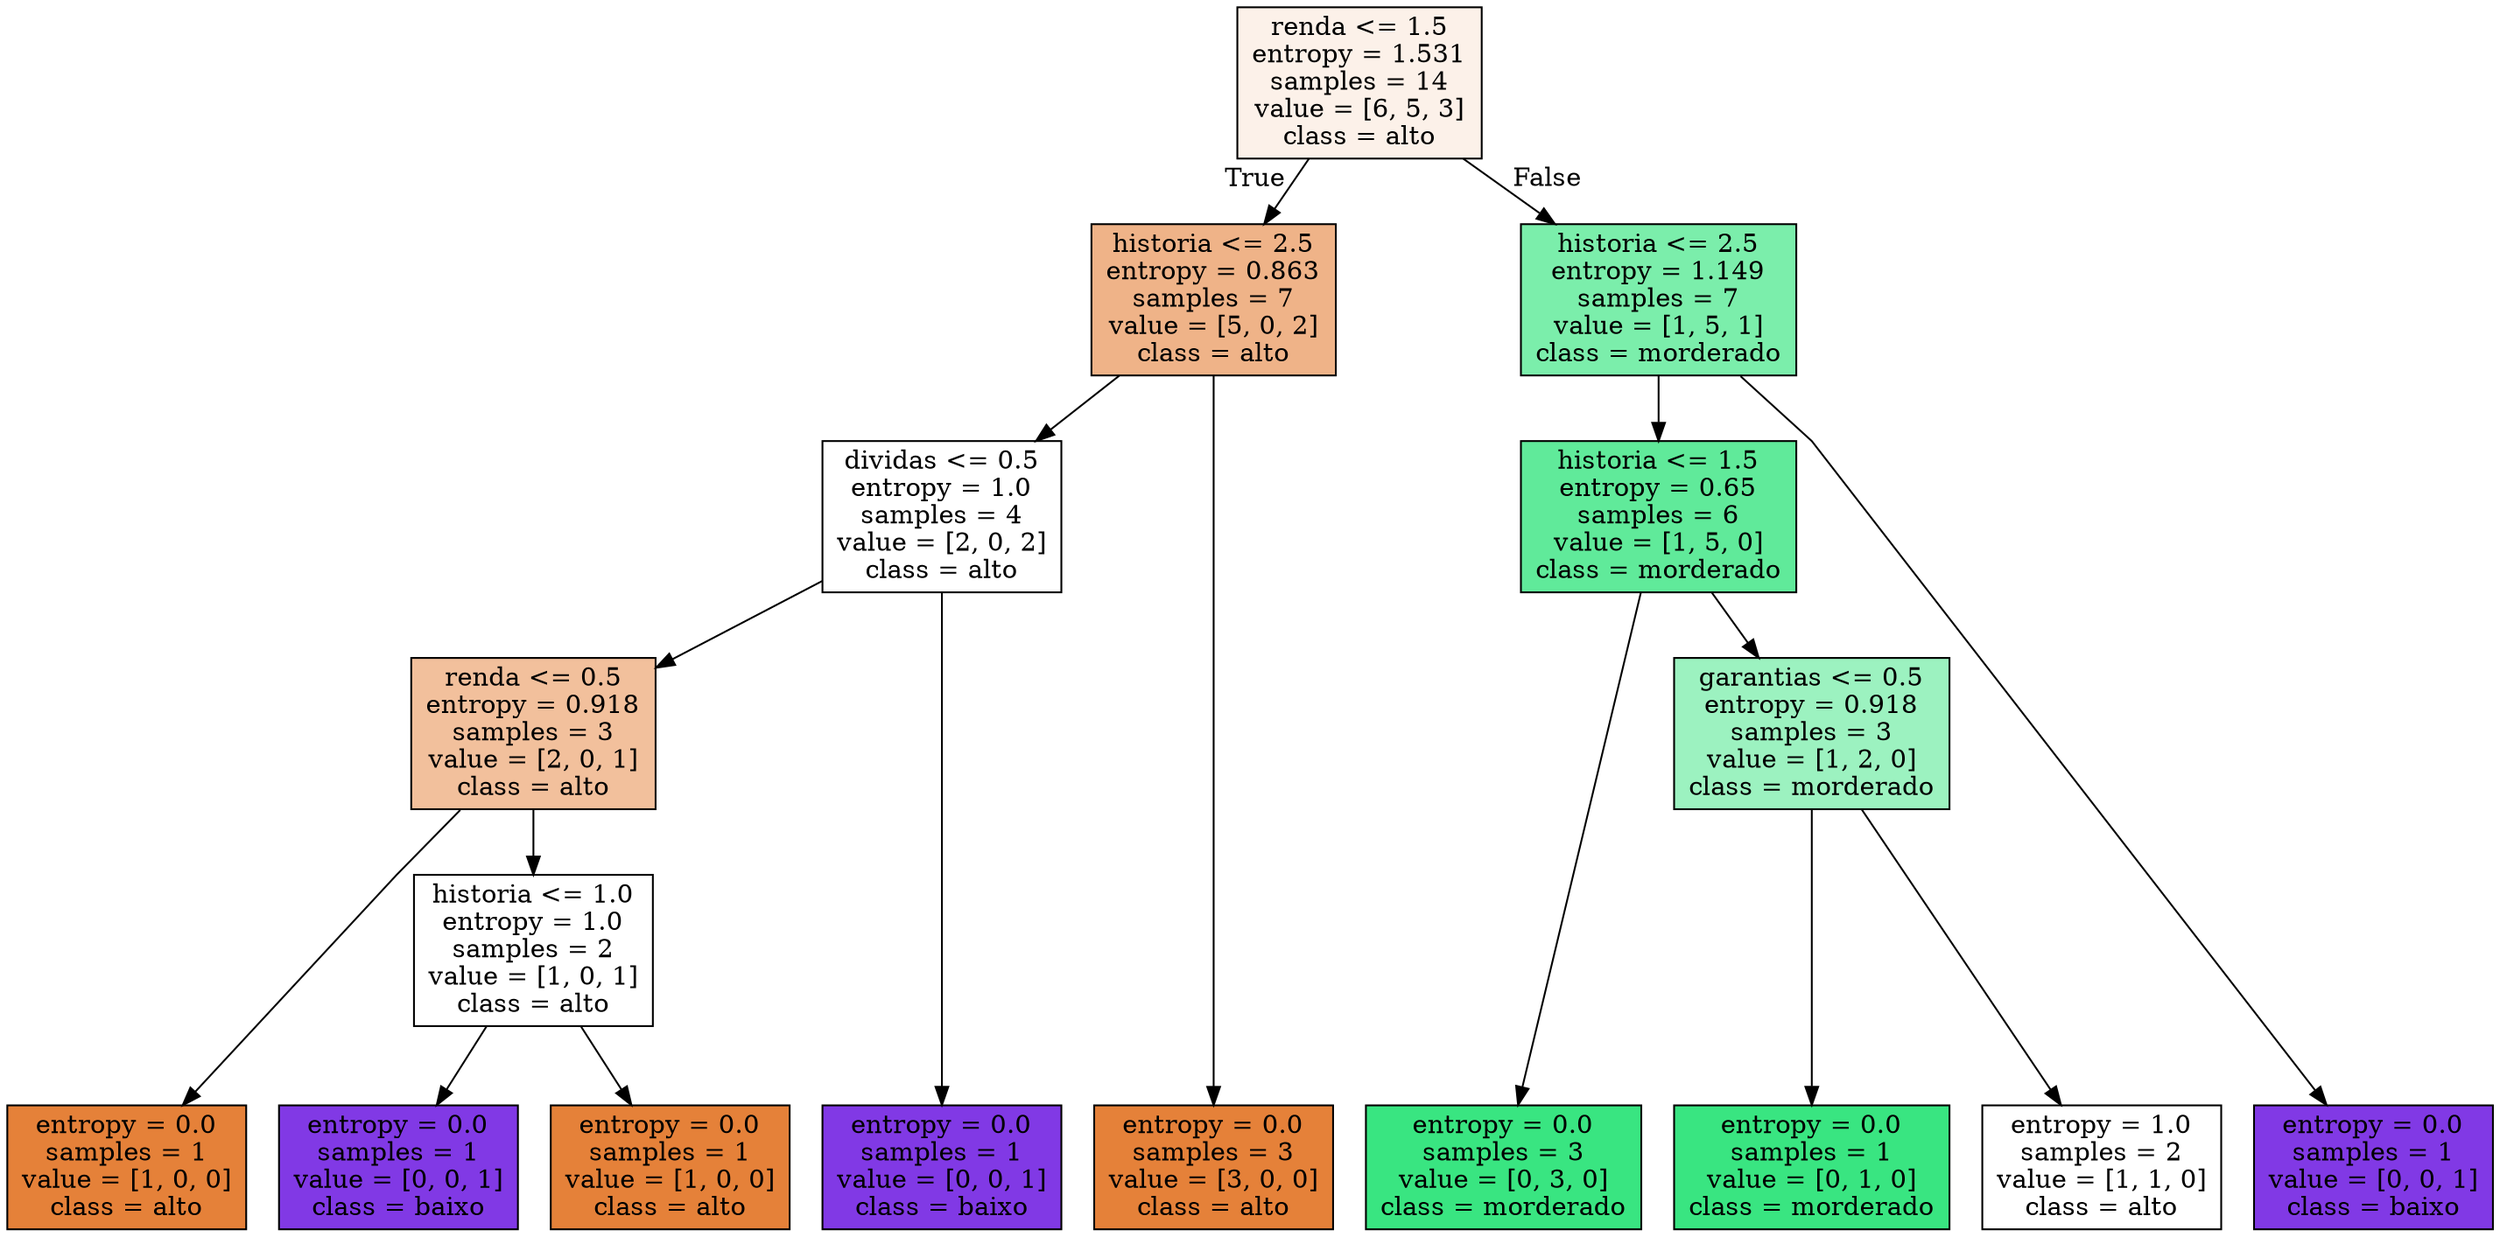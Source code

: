 digraph Tree {
node [shape=box, style="filled", color="black"] ;
graph [ranksep=equally, splines=polyline] ;
0 [label="renda <= 1.5\nentropy = 1.531\nsamples = 14\nvalue = [6, 5, 3]\nclass = alto", fillcolor="#e581391c"] ;
1 [label="historia <= 2.5\nentropy = 0.863\nsamples = 7\nvalue = [5, 0, 2]\nclass = alto", fillcolor="#e5813999"] ;
0 -> 1 [labeldistance=2.5, labelangle=45, headlabel="True"] ;
2 [label="dividas <= 0.5\nentropy = 1.0\nsamples = 4\nvalue = [2, 0, 2]\nclass = alto", fillcolor="#e5813900"] ;
1 -> 2 ;
3 [label="renda <= 0.5\nentropy = 0.918\nsamples = 3\nvalue = [2, 0, 1]\nclass = alto", fillcolor="#e581397f"] ;
2 -> 3 ;
4 [label="entropy = 0.0\nsamples = 1\nvalue = [1, 0, 0]\nclass = alto", fillcolor="#e58139ff"] ;
3 -> 4 ;
5 [label="historia <= 1.0\nentropy = 1.0\nsamples = 2\nvalue = [1, 0, 1]\nclass = alto", fillcolor="#e5813900"] ;
3 -> 5 ;
6 [label="entropy = 0.0\nsamples = 1\nvalue = [0, 0, 1]\nclass = baixo", fillcolor="#8139e5ff"] ;
5 -> 6 ;
7 [label="entropy = 0.0\nsamples = 1\nvalue = [1, 0, 0]\nclass = alto", fillcolor="#e58139ff"] ;
5 -> 7 ;
8 [label="entropy = 0.0\nsamples = 1\nvalue = [0, 0, 1]\nclass = baixo", fillcolor="#8139e5ff"] ;
2 -> 8 ;
9 [label="entropy = 0.0\nsamples = 3\nvalue = [3, 0, 0]\nclass = alto", fillcolor="#e58139ff"] ;
1 -> 9 ;
10 [label="historia <= 2.5\nentropy = 1.149\nsamples = 7\nvalue = [1, 5, 1]\nclass = morderado", fillcolor="#39e581aa"] ;
0 -> 10 [labeldistance=2.5, labelangle=-45, headlabel="False"] ;
11 [label="historia <= 1.5\nentropy = 0.65\nsamples = 6\nvalue = [1, 5, 0]\nclass = morderado", fillcolor="#39e581cc"] ;
10 -> 11 ;
12 [label="entropy = 0.0\nsamples = 3\nvalue = [0, 3, 0]\nclass = morderado", fillcolor="#39e581ff"] ;
11 -> 12 ;
13 [label="garantias <= 0.5\nentropy = 0.918\nsamples = 3\nvalue = [1, 2, 0]\nclass = morderado", fillcolor="#39e5817f"] ;
11 -> 13 ;
14 [label="entropy = 0.0\nsamples = 1\nvalue = [0, 1, 0]\nclass = morderado", fillcolor="#39e581ff"] ;
13 -> 14 ;
15 [label="entropy = 1.0\nsamples = 2\nvalue = [1, 1, 0]\nclass = alto", fillcolor="#e5813900"] ;
13 -> 15 ;
16 [label="entropy = 0.0\nsamples = 1\nvalue = [0, 0, 1]\nclass = baixo", fillcolor="#8139e5ff"] ;
10 -> 16 ;
{rank=same ; 0} ;
{rank=same ; 1; 10} ;
{rank=same ; 2; 11} ;
{rank=same ; 3; 13} ;
{rank=same ; 5} ;
{rank=same ; 4; 6; 7; 8; 9; 12; 14; 15; 16} ;
}